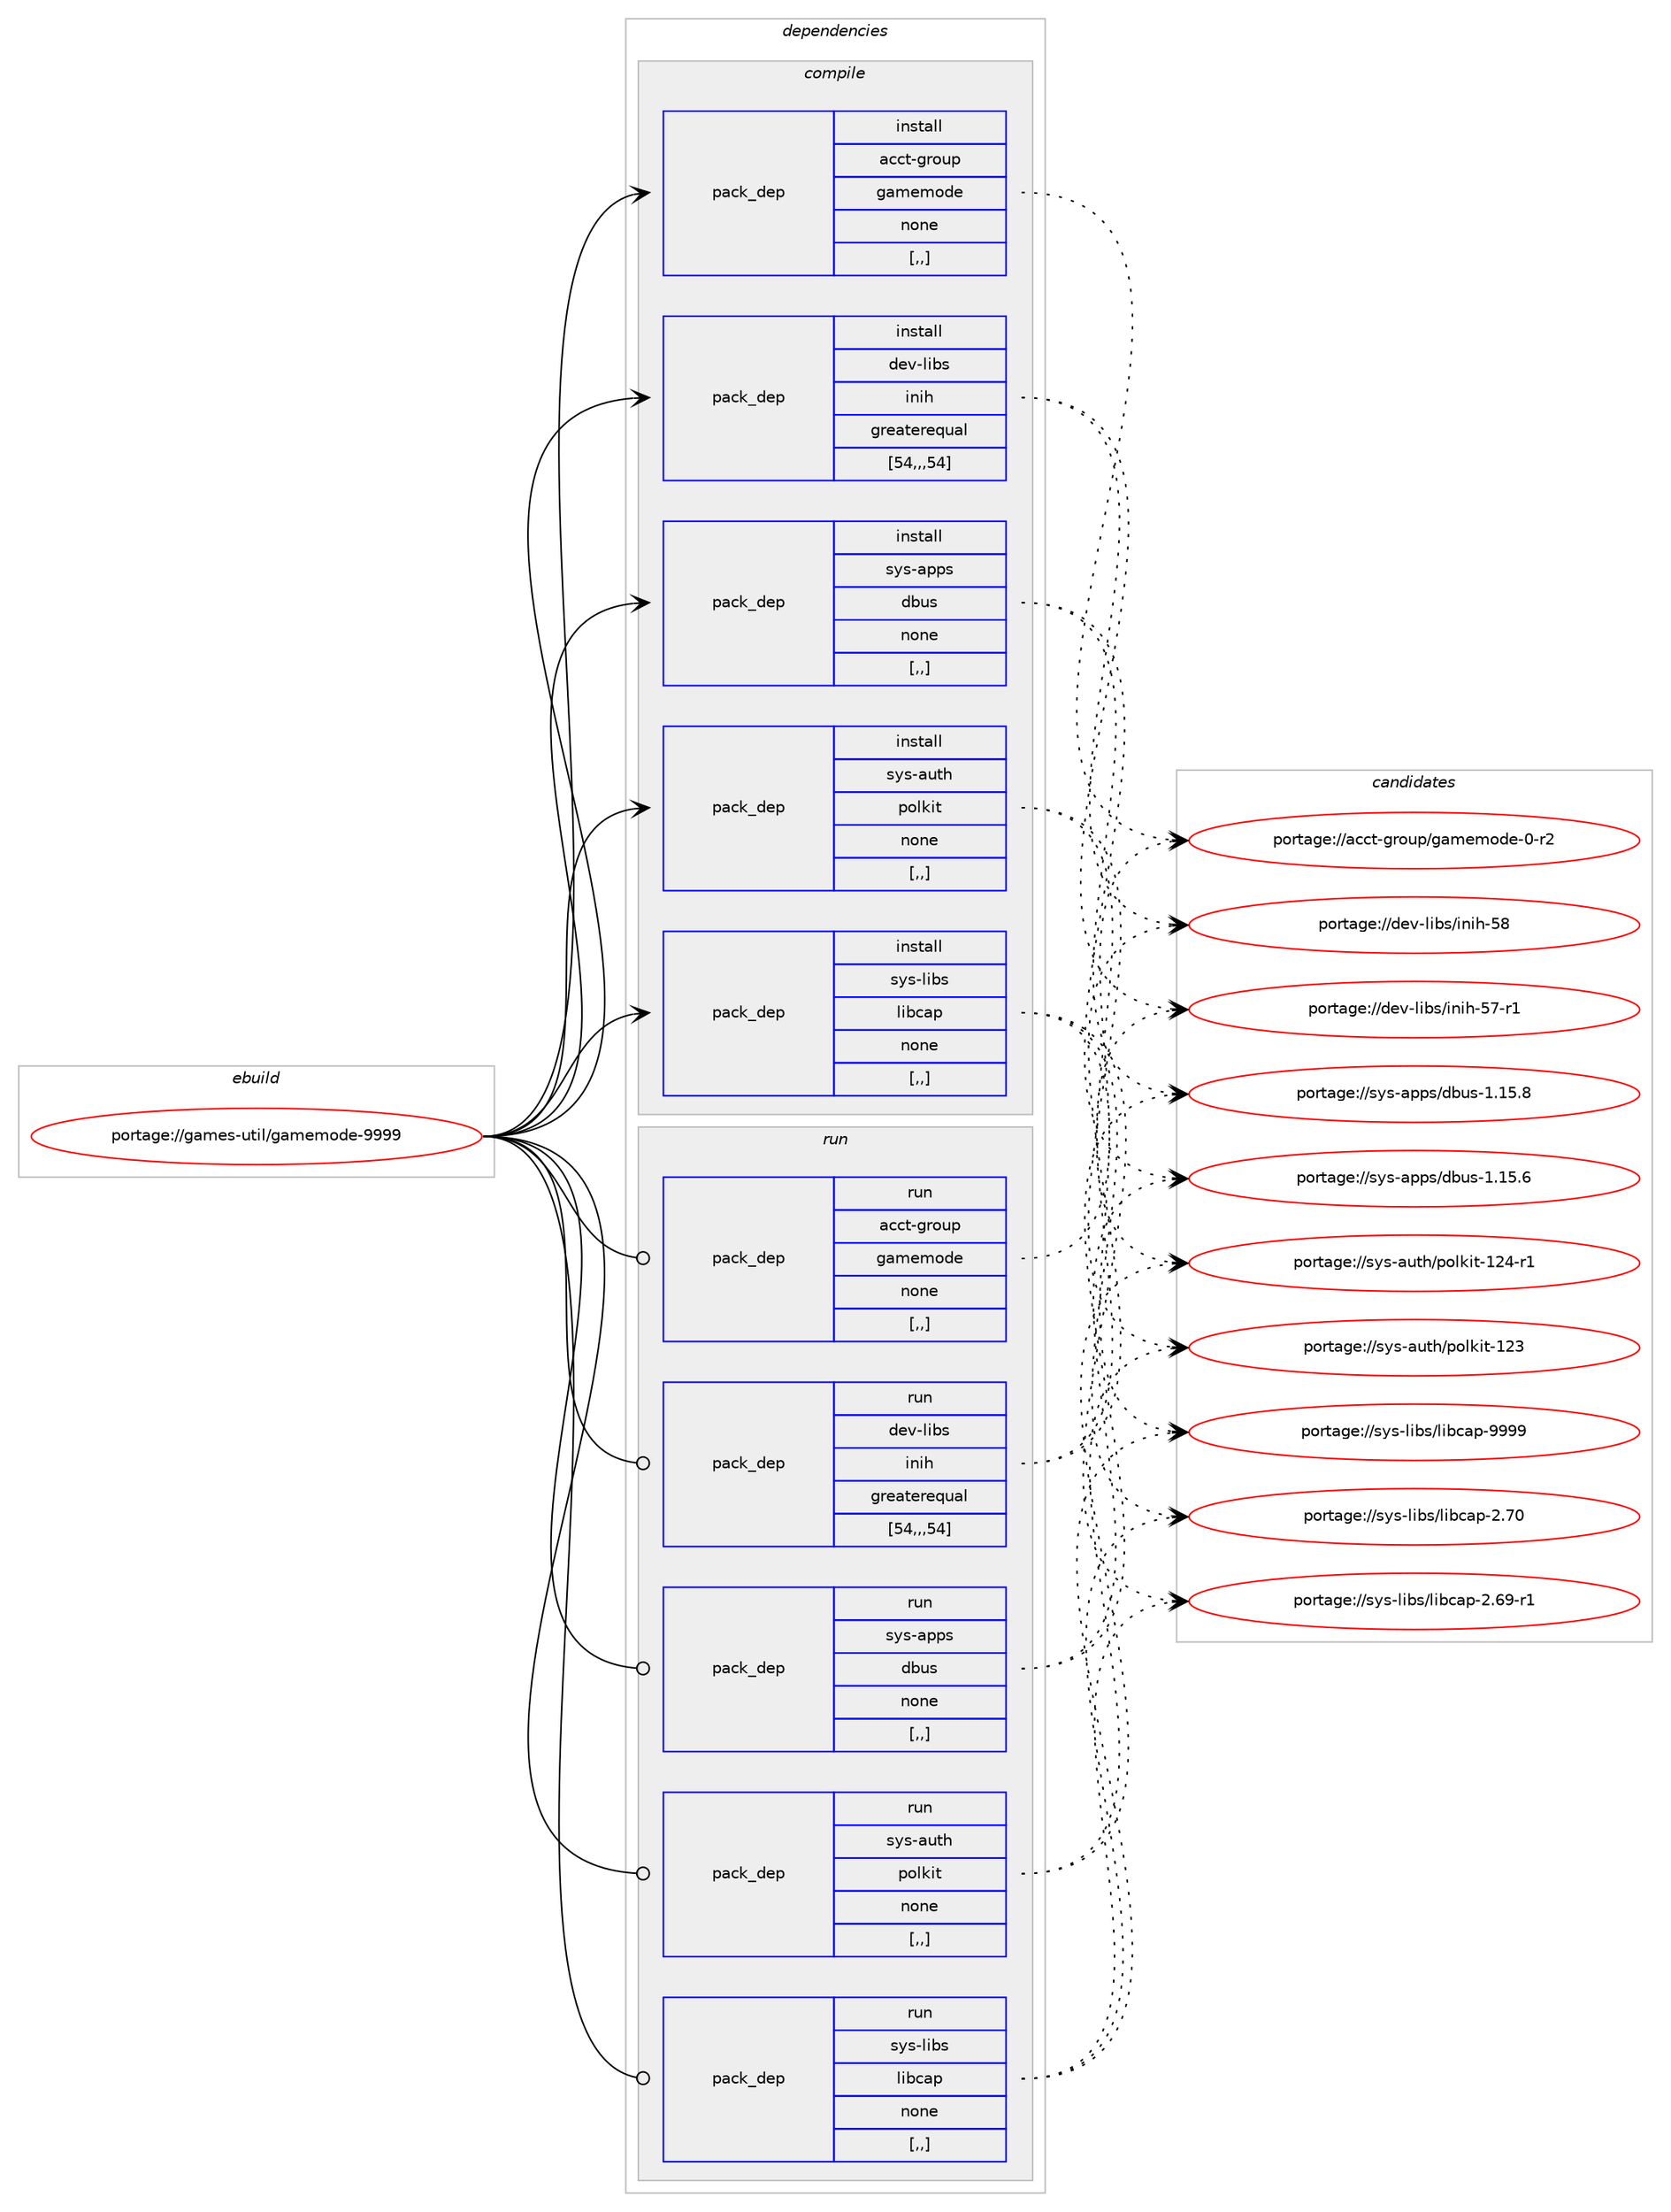 digraph prolog {

# *************
# Graph options
# *************

newrank=true;
concentrate=true;
compound=true;
graph [rankdir=LR,fontname=Helvetica,fontsize=10,ranksep=1.5];#, ranksep=2.5, nodesep=0.2];
edge  [arrowhead=vee];
node  [fontname=Helvetica,fontsize=10];

# **********
# The ebuild
# **********

subgraph cluster_leftcol {
color=gray;
label=<<i>ebuild</i>>;
id [label="portage://games-util/gamemode-9999", color=red, width=4, href="../games-util/gamemode-9999.svg"];
}

# ****************
# The dependencies
# ****************

subgraph cluster_midcol {
color=gray;
label=<<i>dependencies</i>>;
subgraph cluster_compile {
fillcolor="#eeeeee";
style=filled;
label=<<i>compile</i>>;
subgraph pack168874 {
dependency235339 [label=<<TABLE BORDER="0" CELLBORDER="1" CELLSPACING="0" CELLPADDING="4" WIDTH="220"><TR><TD ROWSPAN="6" CELLPADDING="30">pack_dep</TD></TR><TR><TD WIDTH="110">install</TD></TR><TR><TD>acct-group</TD></TR><TR><TD>gamemode</TD></TR><TR><TD>none</TD></TR><TR><TD>[,,]</TD></TR></TABLE>>, shape=none, color=blue];
}
id:e -> dependency235339:w [weight=20,style="solid",arrowhead="vee"];
subgraph pack168875 {
dependency235340 [label=<<TABLE BORDER="0" CELLBORDER="1" CELLSPACING="0" CELLPADDING="4" WIDTH="220"><TR><TD ROWSPAN="6" CELLPADDING="30">pack_dep</TD></TR><TR><TD WIDTH="110">install</TD></TR><TR><TD>dev-libs</TD></TR><TR><TD>inih</TD></TR><TR><TD>greaterequal</TD></TR><TR><TD>[54,,,54]</TD></TR></TABLE>>, shape=none, color=blue];
}
id:e -> dependency235340:w [weight=20,style="solid",arrowhead="vee"];
subgraph pack168876 {
dependency235341 [label=<<TABLE BORDER="0" CELLBORDER="1" CELLSPACING="0" CELLPADDING="4" WIDTH="220"><TR><TD ROWSPAN="6" CELLPADDING="30">pack_dep</TD></TR><TR><TD WIDTH="110">install</TD></TR><TR><TD>sys-apps</TD></TR><TR><TD>dbus</TD></TR><TR><TD>none</TD></TR><TR><TD>[,,]</TD></TR></TABLE>>, shape=none, color=blue];
}
id:e -> dependency235341:w [weight=20,style="solid",arrowhead="vee"];
subgraph pack168877 {
dependency235342 [label=<<TABLE BORDER="0" CELLBORDER="1" CELLSPACING="0" CELLPADDING="4" WIDTH="220"><TR><TD ROWSPAN="6" CELLPADDING="30">pack_dep</TD></TR><TR><TD WIDTH="110">install</TD></TR><TR><TD>sys-auth</TD></TR><TR><TD>polkit</TD></TR><TR><TD>none</TD></TR><TR><TD>[,,]</TD></TR></TABLE>>, shape=none, color=blue];
}
id:e -> dependency235342:w [weight=20,style="solid",arrowhead="vee"];
subgraph pack168878 {
dependency235343 [label=<<TABLE BORDER="0" CELLBORDER="1" CELLSPACING="0" CELLPADDING="4" WIDTH="220"><TR><TD ROWSPAN="6" CELLPADDING="30">pack_dep</TD></TR><TR><TD WIDTH="110">install</TD></TR><TR><TD>sys-libs</TD></TR><TR><TD>libcap</TD></TR><TR><TD>none</TD></TR><TR><TD>[,,]</TD></TR></TABLE>>, shape=none, color=blue];
}
id:e -> dependency235343:w [weight=20,style="solid",arrowhead="vee"];
}
subgraph cluster_compileandrun {
fillcolor="#eeeeee";
style=filled;
label=<<i>compile and run</i>>;
}
subgraph cluster_run {
fillcolor="#eeeeee";
style=filled;
label=<<i>run</i>>;
subgraph pack168879 {
dependency235344 [label=<<TABLE BORDER="0" CELLBORDER="1" CELLSPACING="0" CELLPADDING="4" WIDTH="220"><TR><TD ROWSPAN="6" CELLPADDING="30">pack_dep</TD></TR><TR><TD WIDTH="110">run</TD></TR><TR><TD>acct-group</TD></TR><TR><TD>gamemode</TD></TR><TR><TD>none</TD></TR><TR><TD>[,,]</TD></TR></TABLE>>, shape=none, color=blue];
}
id:e -> dependency235344:w [weight=20,style="solid",arrowhead="odot"];
subgraph pack168880 {
dependency235345 [label=<<TABLE BORDER="0" CELLBORDER="1" CELLSPACING="0" CELLPADDING="4" WIDTH="220"><TR><TD ROWSPAN="6" CELLPADDING="30">pack_dep</TD></TR><TR><TD WIDTH="110">run</TD></TR><TR><TD>dev-libs</TD></TR><TR><TD>inih</TD></TR><TR><TD>greaterequal</TD></TR><TR><TD>[54,,,54]</TD></TR></TABLE>>, shape=none, color=blue];
}
id:e -> dependency235345:w [weight=20,style="solid",arrowhead="odot"];
subgraph pack168881 {
dependency235346 [label=<<TABLE BORDER="0" CELLBORDER="1" CELLSPACING="0" CELLPADDING="4" WIDTH="220"><TR><TD ROWSPAN="6" CELLPADDING="30">pack_dep</TD></TR><TR><TD WIDTH="110">run</TD></TR><TR><TD>sys-apps</TD></TR><TR><TD>dbus</TD></TR><TR><TD>none</TD></TR><TR><TD>[,,]</TD></TR></TABLE>>, shape=none, color=blue];
}
id:e -> dependency235346:w [weight=20,style="solid",arrowhead="odot"];
subgraph pack168882 {
dependency235347 [label=<<TABLE BORDER="0" CELLBORDER="1" CELLSPACING="0" CELLPADDING="4" WIDTH="220"><TR><TD ROWSPAN="6" CELLPADDING="30">pack_dep</TD></TR><TR><TD WIDTH="110">run</TD></TR><TR><TD>sys-auth</TD></TR><TR><TD>polkit</TD></TR><TR><TD>none</TD></TR><TR><TD>[,,]</TD></TR></TABLE>>, shape=none, color=blue];
}
id:e -> dependency235347:w [weight=20,style="solid",arrowhead="odot"];
subgraph pack168883 {
dependency235348 [label=<<TABLE BORDER="0" CELLBORDER="1" CELLSPACING="0" CELLPADDING="4" WIDTH="220"><TR><TD ROWSPAN="6" CELLPADDING="30">pack_dep</TD></TR><TR><TD WIDTH="110">run</TD></TR><TR><TD>sys-libs</TD></TR><TR><TD>libcap</TD></TR><TR><TD>none</TD></TR><TR><TD>[,,]</TD></TR></TABLE>>, shape=none, color=blue];
}
id:e -> dependency235348:w [weight=20,style="solid",arrowhead="odot"];
}
}

# **************
# The candidates
# **************

subgraph cluster_choices {
rank=same;
color=gray;
label=<<i>candidates</i>>;

subgraph choice168874 {
color=black;
nodesep=1;
choice97999911645103114111117112471039710910110911110010145484511450 [label="portage://acct-group/gamemode-0-r2", color=red, width=4,href="../acct-group/gamemode-0-r2.svg"];
dependency235339:e -> choice97999911645103114111117112471039710910110911110010145484511450:w [style=dotted,weight="100"];
}
subgraph choice168875 {
color=black;
nodesep=1;
choice100101118451081059811547105110105104455356 [label="portage://dev-libs/inih-58", color=red, width=4,href="../dev-libs/inih-58.svg"];
choice1001011184510810598115471051101051044553554511449 [label="portage://dev-libs/inih-57-r1", color=red, width=4,href="../dev-libs/inih-57-r1.svg"];
dependency235340:e -> choice100101118451081059811547105110105104455356:w [style=dotted,weight="100"];
dependency235340:e -> choice1001011184510810598115471051101051044553554511449:w [style=dotted,weight="100"];
}
subgraph choice168876 {
color=black;
nodesep=1;
choice1151211154597112112115471009811711545494649534656 [label="portage://sys-apps/dbus-1.15.8", color=red, width=4,href="../sys-apps/dbus-1.15.8.svg"];
choice1151211154597112112115471009811711545494649534654 [label="portage://sys-apps/dbus-1.15.6", color=red, width=4,href="../sys-apps/dbus-1.15.6.svg"];
dependency235341:e -> choice1151211154597112112115471009811711545494649534656:w [style=dotted,weight="100"];
dependency235341:e -> choice1151211154597112112115471009811711545494649534654:w [style=dotted,weight="100"];
}
subgraph choice168877 {
color=black;
nodesep=1;
choice115121115459711711610447112111108107105116454950524511449 [label="portage://sys-auth/polkit-124-r1", color=red, width=4,href="../sys-auth/polkit-124-r1.svg"];
choice11512111545971171161044711211110810710511645495051 [label="portage://sys-auth/polkit-123", color=red, width=4,href="../sys-auth/polkit-123.svg"];
dependency235342:e -> choice115121115459711711610447112111108107105116454950524511449:w [style=dotted,weight="100"];
dependency235342:e -> choice11512111545971171161044711211110810710511645495051:w [style=dotted,weight="100"];
}
subgraph choice168878 {
color=black;
nodesep=1;
choice1151211154510810598115471081059899971124557575757 [label="portage://sys-libs/libcap-9999", color=red, width=4,href="../sys-libs/libcap-9999.svg"];
choice1151211154510810598115471081059899971124550465548 [label="portage://sys-libs/libcap-2.70", color=red, width=4,href="../sys-libs/libcap-2.70.svg"];
choice11512111545108105981154710810598999711245504654574511449 [label="portage://sys-libs/libcap-2.69-r1", color=red, width=4,href="../sys-libs/libcap-2.69-r1.svg"];
dependency235343:e -> choice1151211154510810598115471081059899971124557575757:w [style=dotted,weight="100"];
dependency235343:e -> choice1151211154510810598115471081059899971124550465548:w [style=dotted,weight="100"];
dependency235343:e -> choice11512111545108105981154710810598999711245504654574511449:w [style=dotted,weight="100"];
}
subgraph choice168879 {
color=black;
nodesep=1;
choice97999911645103114111117112471039710910110911110010145484511450 [label="portage://acct-group/gamemode-0-r2", color=red, width=4,href="../acct-group/gamemode-0-r2.svg"];
dependency235344:e -> choice97999911645103114111117112471039710910110911110010145484511450:w [style=dotted,weight="100"];
}
subgraph choice168880 {
color=black;
nodesep=1;
choice100101118451081059811547105110105104455356 [label="portage://dev-libs/inih-58", color=red, width=4,href="../dev-libs/inih-58.svg"];
choice1001011184510810598115471051101051044553554511449 [label="portage://dev-libs/inih-57-r1", color=red, width=4,href="../dev-libs/inih-57-r1.svg"];
dependency235345:e -> choice100101118451081059811547105110105104455356:w [style=dotted,weight="100"];
dependency235345:e -> choice1001011184510810598115471051101051044553554511449:w [style=dotted,weight="100"];
}
subgraph choice168881 {
color=black;
nodesep=1;
choice1151211154597112112115471009811711545494649534656 [label="portage://sys-apps/dbus-1.15.8", color=red, width=4,href="../sys-apps/dbus-1.15.8.svg"];
choice1151211154597112112115471009811711545494649534654 [label="portage://sys-apps/dbus-1.15.6", color=red, width=4,href="../sys-apps/dbus-1.15.6.svg"];
dependency235346:e -> choice1151211154597112112115471009811711545494649534656:w [style=dotted,weight="100"];
dependency235346:e -> choice1151211154597112112115471009811711545494649534654:w [style=dotted,weight="100"];
}
subgraph choice168882 {
color=black;
nodesep=1;
choice115121115459711711610447112111108107105116454950524511449 [label="portage://sys-auth/polkit-124-r1", color=red, width=4,href="../sys-auth/polkit-124-r1.svg"];
choice11512111545971171161044711211110810710511645495051 [label="portage://sys-auth/polkit-123", color=red, width=4,href="../sys-auth/polkit-123.svg"];
dependency235347:e -> choice115121115459711711610447112111108107105116454950524511449:w [style=dotted,weight="100"];
dependency235347:e -> choice11512111545971171161044711211110810710511645495051:w [style=dotted,weight="100"];
}
subgraph choice168883 {
color=black;
nodesep=1;
choice1151211154510810598115471081059899971124557575757 [label="portage://sys-libs/libcap-9999", color=red, width=4,href="../sys-libs/libcap-9999.svg"];
choice1151211154510810598115471081059899971124550465548 [label="portage://sys-libs/libcap-2.70", color=red, width=4,href="../sys-libs/libcap-2.70.svg"];
choice11512111545108105981154710810598999711245504654574511449 [label="portage://sys-libs/libcap-2.69-r1", color=red, width=4,href="../sys-libs/libcap-2.69-r1.svg"];
dependency235348:e -> choice1151211154510810598115471081059899971124557575757:w [style=dotted,weight="100"];
dependency235348:e -> choice1151211154510810598115471081059899971124550465548:w [style=dotted,weight="100"];
dependency235348:e -> choice11512111545108105981154710810598999711245504654574511449:w [style=dotted,weight="100"];
}
}

}
